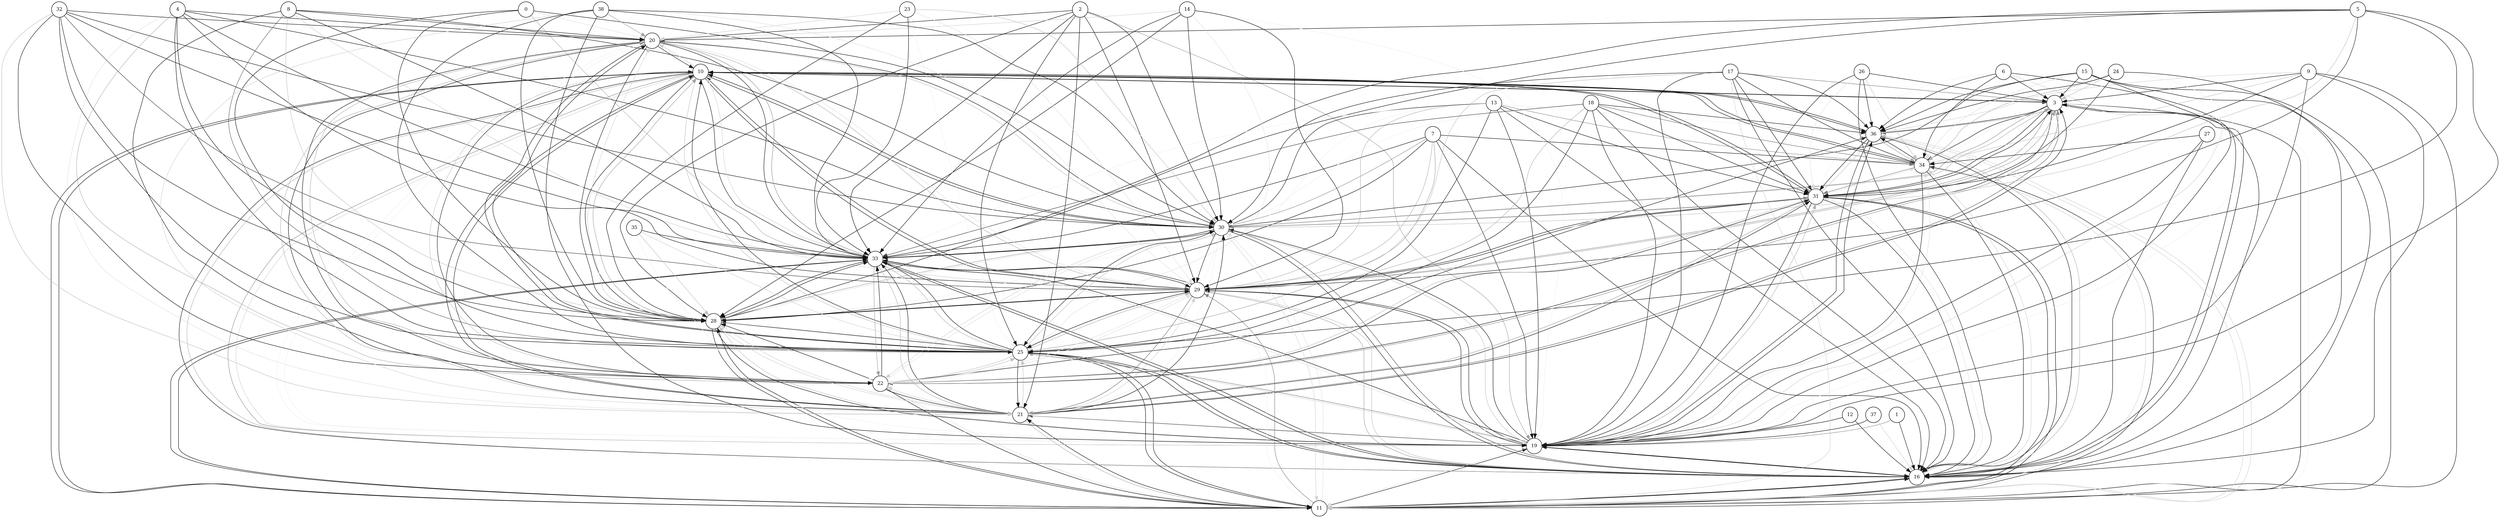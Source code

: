 digraph "graph" {
	node [fontsize="11pt" shape=circle]
	0
	1
	2
	3
	4
	5
	6
	7
	8
	9
	10
	11
	12
	13
	14
	15
	16
	17
	18
	19
	20
	21
	22
	23
	24
	25
	26
	27
	28
	29
	30
	31
	32
	33
	34
	35
	36
	37
	38
	0 -> 28 [color="#141414"]
	0 -> 20 [color="#e0e0e0"]
	0 -> 25 [color="#121212"]
	0 -> 33 [color="#b0b0b0"]
	0 -> 30 [color="#131313"]
	23 -> 20 [color="#d0d0d0"]
	23 -> 28 [color="#161616"]
	23 -> 25 [color="#f0f0f0"]
	23 -> 33 [color="#151515"]
	23 -> 29 [color="#e0e0e0"]
	23 -> 30 [color="#c0c0c0"]
	8 -> 20 [color="#1a1a1a"]
	8 -> 28 [color="#c0c0c0"]
	8 -> 25 [color="#606060"]
	8 -> 33 [color="#101010"]
	8 -> 29 [color="#d0d0d0"]
	8 -> 30 [color="#161616"]
	8 -> 22 [color="#121212"]
	14 -> 28 [color="#101010"]
	14 -> 25 [color="#e0e0e0"]
	14 -> 33 [color="#191919"]
	14 -> 20 [color="#d0d0d0"]
	14 -> 30 [color="#161616"]
	14 -> 29 [color="#101010"]
	14 -> 19 [color="#f0f0f0"]
	32 -> 20 [color="#141414"]
	32 -> 21 [color="#c0c0c0"]
	32 -> 22 [color="#151515"]
	32 -> 25 [color="#121212"]
	32 -> 28 [color="#1c1c1c"]
	32 -> 33 [color="#151515"]
	32 -> 29 [color="#404040"]
	32 -> 30 [color="#171717"]
	4 -> 20 [color="#101010"]
	4 -> 28 [color="#101010"]
	4 -> 33 [color="#181818"]
	4 -> 25 [color="#101010"]
	4 -> 29 [color="#181818"]
	4 -> 30 [color="#111111"]
	4 -> 21 [color="#e0e0e0"]
	4 -> 22 [color="#b0b0b0"]
	5 -> 25 [color="#111111"]
	5 -> 28 [color="#111111"]
	5 -> 33 [color="#141414"]
	5 -> 19 [color="#111111"]
	5 -> 30 [color="#c0c0c0"]
	5 -> 29 [color="#1d1d1d"]
	5 -> 20 [color="#111111"]
	38 -> 19 [color="#101010"]
	38 -> 20 [color="#a0a0a0"]
	38 -> 21 [color="#d0d0d0"]
	38 -> 25 [color="#191919"]
	38 -> 28 [color="#121212"]
	38 -> 29 [color="#e0e0e0"]
	38 -> 30 [color="#181818"]
	38 -> 33 [color="#101010"]
	2 -> 25 [color="#121212"]
	2 -> 28 [color="#131313"]
	2 -> 33 [color="#000000"]
	2 -> 19 [color="#a0a0a0"]
	2 -> 30 [color="#131313"]
	2 -> 29 [color="#121212"]
	2 -> 20 [color="#131313"]
	2 -> 21 [color="#121212"]
	35 -> 19 [color="#f0f0f0"]
	35 -> 25 [color="#d0d0d0"]
	35 -> 33 [color="#121212"]
	35 -> 28 [color="#c0c0c0"]
	28 -> 10 [color="#a0a0a0"]
	10 -> 28 [color="#101010"]
	28 -> 11 [color="#1d1d1d"]
	11 -> 28 [color="#121212"]
	28 -> 19 [color="#161616"]
	19 -> 28 [color="#c0c0c0"]
	28 -> 20 [color="#d0d0d0"]
	20 -> 28 [color="#161616"]
	28 -> 21 [color="#d0d0d0"]
	21 -> 28 [color="#d0d0d0"]
	28 -> 22 [color="#f0f0f0"]
	22 -> 28 [color="#161616"]
	28 -> 25 [color="#e0e0e0"]
	25 -> 28 [color="#161616"]
	28 -> 33 [color="#141414"]
	33 -> 28 [color="#141414"]
	28 -> 29 [color="#111111"]
	29 -> 28 [color="#151515"]
	28 -> 30 [color="#e0e0e0"]
	30 -> 28 [color="#a0a0a0"]
	7 -> 28 [color="#101010"]
	13 -> 28 [color="#f0f0f0"]
	20 -> 10 [color="#212121"]
	10 -> 20 [color="#d0d0d0"]
	20 -> 33 [color="#151515"]
	33 -> 20 [color="#909090"]
	20 -> 29 [color="#b0b0b0"]
	29 -> 20 [color="#e0e0e0"]
	20 -> 30 [color="#c0c0c0"]
	30 -> 20 [color="#141414"]
	20 -> 25 [color="#151515"]
	25 -> 20 [color="#171717"]
	20 -> 21 [color="#b0b0b0"]
	21 -> 20 [color="#101010"]
	20 -> 19 [color="#f0f0f0"]
	19 -> 20 [color="#f0f0f0"]
	20 -> 22 [color="#161616"]
	22 -> 20 [color="#b0b0b0"]
	7 -> 25 [color="#a0a0a0"]
	25 -> 10 [color="#181818"]
	10 -> 25 [color="#c0c0c0"]
	25 -> 11 [color="#101010"]
	11 -> 25 [color="#161616"]
	13 -> 25 [color="#101010"]
	18 -> 25 [color="#121212"]
	25 -> 19 [color="#d0d0d0"]
	19 -> 25 [color="#808080"]
	25 -> 21 [color="#101010"]
	21 -> 25 [color="#c0c0c0"]
	25 -> 22 [color="#c0c0c0"]
	22 -> 25 [color="#c0c0c0"]
	25 -> 33 [color="#121212"]
	33 -> 25 [color="#b0b0b0"]
	25 -> 30 [color="#c0c0c0"]
	30 -> 25 [color="#1d1d1d"]
	25 -> 29 [color="#b0b0b0"]
	29 -> 25 [color="#131313"]
	25 -> 16 [color="#171717"]
	16 -> 25 [color="#101010"]
	7 -> 33 [color="#181818"]
	33 -> 10 [color="#d0d0d0"]
	10 -> 33 [color="#161616"]
	33 -> 11 [color="#141414"]
	11 -> 33 [color="#131313"]
	33 -> 19 [color="#e0e0e0"]
	19 -> 33 [color="#131313"]
	33 -> 21 [color="#b0b0b0"]
	21 -> 33 [color="#101010"]
	33 -> 22 [color="#a0a0a0"]
	22 -> 33 [color="#141414"]
	33 -> 29 [color="#131313"]
	29 -> 33 [color="#151515"]
	33 -> 30 [color="#111111"]
	30 -> 33 [color="#151515"]
	13 -> 33 [color="#f0f0f0"]
	18 -> 33 [color="#404040"]
	33 -> 16 [color="#161616"]
	16 -> 33 [color="#161616"]
	7 -> 19 [color="#181818"]
	7 -> 16 [color="#131313"]
	7 -> 30 [color="#909090"]
	7 -> 29 [color="#b0b0b0"]
	7 -> 34 [color="#171717"]
	30 -> 3 [color="#b0b0b0"]
	3 -> 30 [color="#909090"]
	30 -> 10 [color="#131313"]
	10 -> 30 [color="#171717"]
	30 -> 11 [color="#d0d0d0"]
	11 -> 30 [color="#e0e0e0"]
	15 -> 30 [color="#151515"]
	30 -> 16 [color="#1a1a1a"]
	16 -> 30 [color="#505050"]
	17 -> 30 [color="#171717"]
	18 -> 30 [color="#f0f0f0"]
	30 -> 19 [color="#c0c0c0"]
	19 -> 30 [color="#101010"]
	30 -> 21 [color="#f0f0f0"]
	21 -> 30 [color="#111111"]
	30 -> 22 [color="#d0d0d0"]
	22 -> 30 [color="#e0e0e0"]
	30 -> 29 [color="#1e1e1e"]
	29 -> 30 [color="#f0f0f0"]
	13 -> 30 [color="#181818"]
	30 -> 31 [color="#a0a0a0"]
	31 -> 30 [color="#909090"]
	1 -> 19 [color="#909090"]
	1 -> 16 [color="#1e1e1e"]
	37 -> 19 [color="#151515"]
	37 -> 16 [color="#d0d0d0"]
	27 -> 16 [color="#161616"]
	27 -> 19 [color="#131313"]
	27 -> 34 [color="#101010"]
	12 -> 19 [color="#131313"]
	12 -> 16 [color="#121212"]
	13 -> 19 [color="#131313"]
	13 -> 16 [color="#242424"]
	13 -> 31 [color="#121212"]
	13 -> 34 [color="#909090"]
	13 -> 29 [color="#b0b0b0"]
	13 -> 36 [color="#f0f0f0"]
	18 -> 16 [color="#171717"]
	18 -> 19 [color="#141414"]
	18 -> 34 [color="#707070"]
	18 -> 31 [color="#111111"]
	18 -> 29 [color="#b0b0b0"]
	18 -> 36 [color="#181818"]
	17 -> 3 [color="#808080"]
	17 -> 11 [color="#d0d0d0"]
	17 -> 16 [color="#171717"]
	17 -> 34 [color="#141414"]
	17 -> 31 [color="#111111"]
	17 -> 19 [color="#121212"]
	17 -> 36 [color="#1b1b1b"]
	17 -> 29 [color="#c0c0c0"]
	24 -> 3 [color="#c0c0c0"]
	24 -> 16 [color="#111111"]
	24 -> 34 [color="#b0b0b0"]
	24 -> 31 [color="#1b1b1b"]
	24 -> 36 [color="#111111"]
	24 -> 19 [color="#f0f0f0"]
	15 -> 3 [color="#151515"]
	15 -> 11 [color="#141414"]
	15 -> 16 [color="#171717"]
	15 -> 34 [color="#e0e0e0"]
	15 -> 31 [color="#f0f0f0"]
	15 -> 36 [color="#161616"]
	15 -> 19 [color="#131313"]
	6 -> 19 [color="#d0d0d0"]
	9 -> 19 [color="#232323"]
	19 -> 10 [color="#d0d0d0"]
	10 -> 19 [color="#909090"]
	19 -> 11 [color="#e0e0e0"]
	11 -> 19 [color="#1e1e1e"]
	19 -> 16 [color="#1b1b1b"]
	16 -> 19 [color="#151515"]
	19 -> 29 [color="#1d1d1d"]
	29 -> 19 [color="#1a1a1a"]
	19 -> 31 [color="#b0b0b0"]
	31 -> 19 [color="#121212"]
	19 -> 21 [color="#404040"]
	21 -> 19 [color="#c0c0c0"]
	26 -> 19 [color="#131313"]
	19 -> 34 [color="#e0e0e0"]
	34 -> 19 [color="#151515"]
	19 -> 36 [color="#121212"]
	36 -> 19 [color="#222222"]
	16 -> 3 [color="#101010"]
	3 -> 16 [color="#171717"]
	6 -> 16 [color="#141414"]
	9 -> 16 [color="#101010"]
	16 -> 10 [color="#b0b0b0"]
	10 -> 16 [color="#151515"]
	16 -> 11 [color="#191919"]
	11 -> 16 [color="#151515"]
	16 -> 34 [color="#d0d0d0"]
	34 -> 16 [color="#141414"]
	16 -> 31 [color="#e0e0e0"]
	31 -> 16 [color="#121212"]
	16 -> 36 [color="#b0b0b0"]
	36 -> 16 [color="#1c1c1c"]
	26 -> 16 [color="#1a1a1a"]
	16 -> 29 [color="#c0c0c0"]
	29 -> 16 [color="#a0a0a0"]
	6 -> 3 [color="#1b1b1b"]
	6 -> 34 [color="#141414"]
	6 -> 36 [color="#101010"]
	6 -> 31 [color="#f0f0f0"]
	26 -> 3 [color="#121212"]
	26 -> 34 [color="#c0c0c0"]
	26 -> 36 [color="#141414"]
	26 -> 31 [color="#e0e0e0"]
	29 -> 3 [color="#a0a0a0"]
	3 -> 29 [color="#909090"]
	29 -> 10 [color="#1d1d1d"]
	10 -> 29 [color="#131313"]
	29 -> 11 [color="#f0f0f0"]
	11 -> 29 [color="#808080"]
	29 -> 21 [color="#707070"]
	21 -> 29 [color="#d0d0d0"]
	29 -> 22 [color="#e0e0e0"]
	22 -> 29 [color="#e0e0e0"]
	29 -> 31 [color="#151515"]
	31 -> 29 [color="#171717"]
	3 -> 11 [color="#151515"]
	11 -> 3 [color="#f0f0f0"]
	3 -> 36 [color="#131313"]
	36 -> 3 [color="#a0a0a0"]
	3 -> 10 [color="#151515"]
	10 -> 3 [color="#131313"]
	3 -> 31 [color="#111111"]
	31 -> 3 [color="#171717"]
	3 -> 34 [color="#121212"]
	34 -> 3 [color="#f0f0f0"]
	9 -> 3 [color="#111111"]
	3 -> 21 [color="#606060"]
	21 -> 3 [color="#101010"]
	3 -> 22 [color="#151515"]
	22 -> 3 [color="#909090"]
	9 -> 11 [color="#111111"]
	11 -> 10 [color="#101010"]
	10 -> 11 [color="#191919"]
	11 -> 31 [color="#101010"]
	31 -> 11 [color="#141414"]
	11 -> 36 [color="#d0d0d0"]
	36 -> 11 [color="#d0d0d0"]
	11 -> 34 [color="#1d1d1d"]
	34 -> 11 [color="#d0d0d0"]
	11 -> 21 [color="#131313"]
	21 -> 11 [color="#b0b0b0"]
	11 -> 22 [color="#e0e0e0"]
	22 -> 11 [color="#101010"]
	9 -> 36 [color="#d0d0d0"]
	36 -> 10 [color="#111111"]
	10 -> 36 [color="#121212"]
	36 -> 22 [color="#f0f0f0"]
	22 -> 36 [color="#171717"]
	36 -> 31 [color="#111111"]
	31 -> 36 [color="#c0c0c0"]
	36 -> 34 [color="#a0a0a0"]
	34 -> 36 [color="#131313"]
	10 -> 21 [color="#161616"]
	21 -> 10 [color="#1f1f1f"]
	10 -> 31 [color="#1c1c1c"]
	31 -> 10 [color="#131313"]
	10 -> 22 [color="#c0c0c0"]
	22 -> 10 [color="#222222"]
	10 -> 34 [color="#171717"]
	34 -> 10 [color="#191919"]
	9 -> 31 [color="#121212"]
	31 -> 21 [color="#a0a0a0"]
	21 -> 31 [color="#181818"]
	31 -> 22 [color="#c0c0c0"]
	22 -> 31 [color="#101010"]
	31 -> 34 [color="#e0e0e0"]
	34 -> 31 [color="#808080"]
	9 -> 34 [color="#c0c0c0"]
	21 -> 22 [color="#d0d0d0"]
	22 -> 21 [color="#161616"]
}

